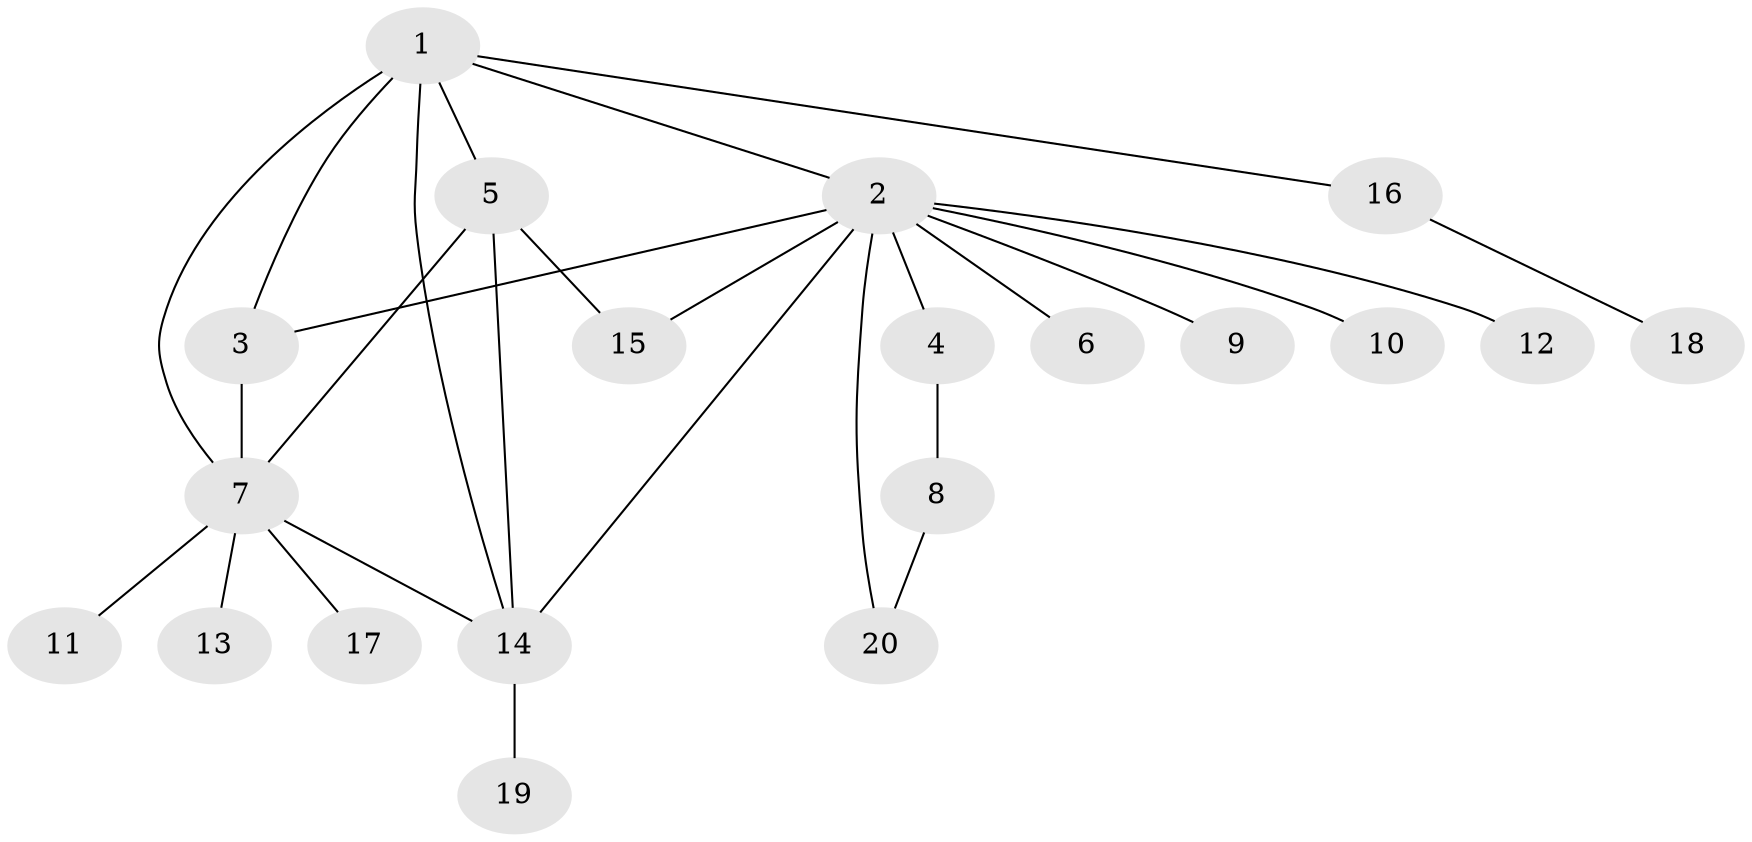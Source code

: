 // Generated by graph-tools (version 1.1) at 2025/46/02/15/25 05:46:28]
// undirected, 20 vertices, 27 edges
graph export_dot {
graph [start="1"]
  node [color=gray90,style=filled];
  1;
  2;
  3;
  4;
  5;
  6;
  7;
  8;
  9;
  10;
  11;
  12;
  13;
  14;
  15;
  16;
  17;
  18;
  19;
  20;
  1 -- 2;
  1 -- 3;
  1 -- 5;
  1 -- 7;
  1 -- 14;
  1 -- 16;
  2 -- 3;
  2 -- 4;
  2 -- 6;
  2 -- 9;
  2 -- 10;
  2 -- 12;
  2 -- 14;
  2 -- 15;
  2 -- 20;
  3 -- 7;
  4 -- 8;
  5 -- 7;
  5 -- 14;
  5 -- 15;
  7 -- 11;
  7 -- 13;
  7 -- 14;
  7 -- 17;
  8 -- 20;
  14 -- 19;
  16 -- 18;
}
